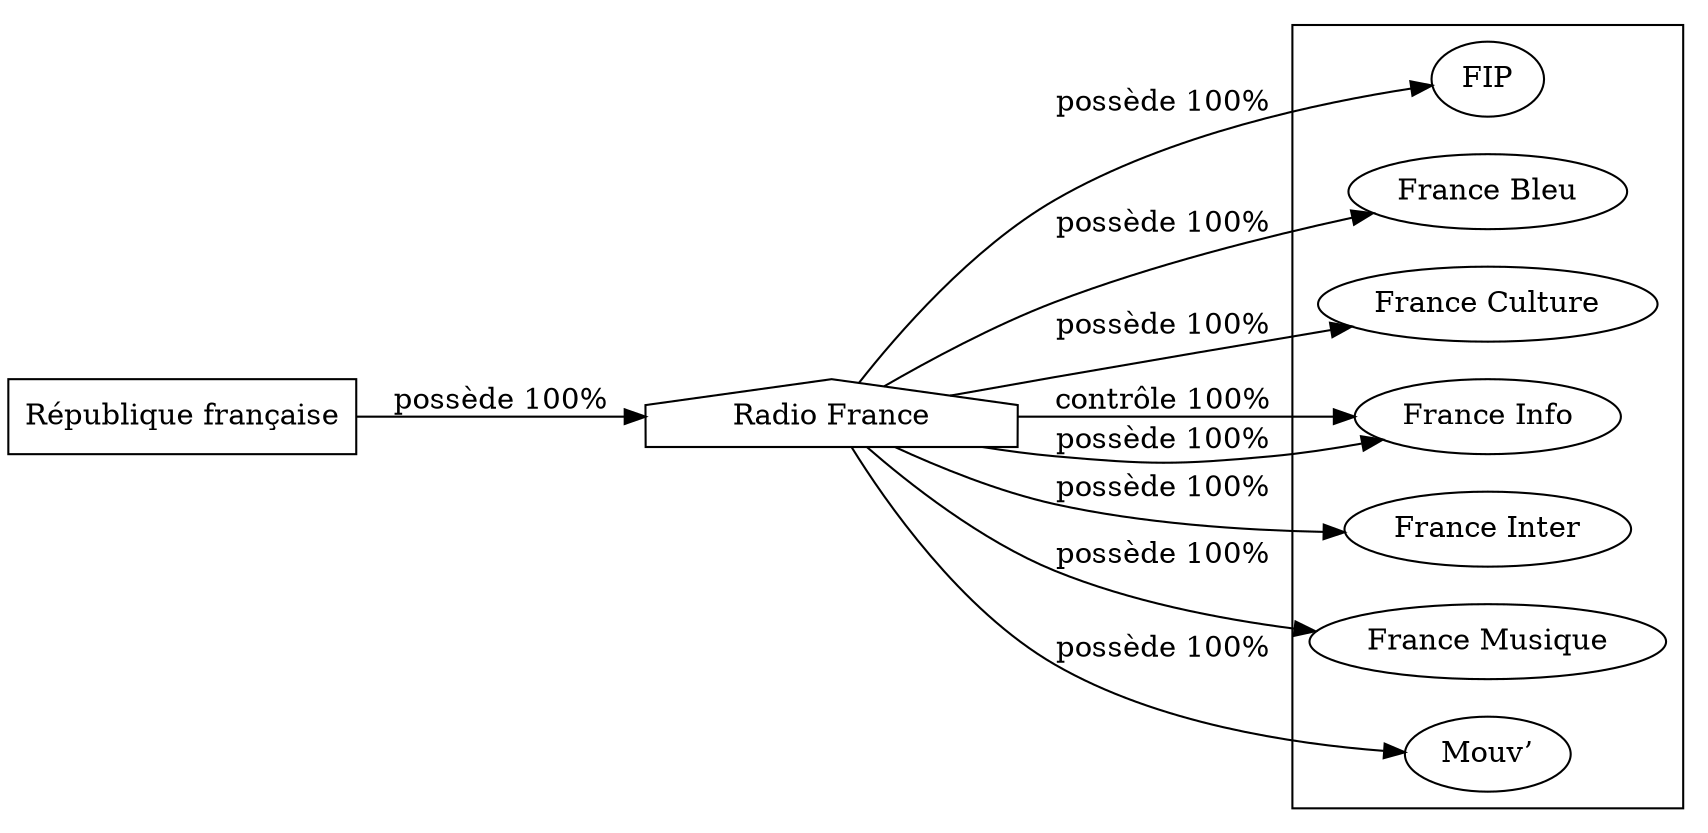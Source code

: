digraph {
  rankdir=LR;
  subgraph roots {
    
      "republique-francaise-128"[label="République française" shape=box]
    
  }

  
    "radio-france-135"[label="Radio France" shape=house]
  

  subgraph clusterLeaves {
    
      "fip-150"[label="FIP"]
    
      "france-bleu-151"[label="France Bleu"]
    
      "france-culture-149"[label="France Culture"]
    
      "france-info-152"[label="France Info"]
    
      "france-inter-147"[label="France Inter"]
    
      "france-musique-148"[label="France Musique"]
    
      "mouv-153"[label="Mouv’"]
    
  }

  
    "republique-francaise-128" -> "radio-france-135" [
      label="possède 100%"
    ]
  
    "radio-france-135" -> "fip-150" [
      label="possède 100%"
    ]
  
    "radio-france-135" -> "france-bleu-151" [
      label="possède 100%"
    ]
  
    "radio-france-135" -> "france-culture-149" [
      label="possède 100%"
    ]
  
    "radio-france-135" -> "france-info-152" [
      label="contrôle 100%"
    ]
  
    "radio-france-135" -> "france-info-152" [
      label="possède 100%"
    ]
  
    "radio-france-135" -> "france-inter-147" [
      label="possède 100%"
    ]
  
    "radio-france-135" -> "france-musique-148" [
      label="possède 100%"
    ]
  
    "radio-france-135" -> "mouv-153" [
      label="possède 100%"
    ]
  
}
